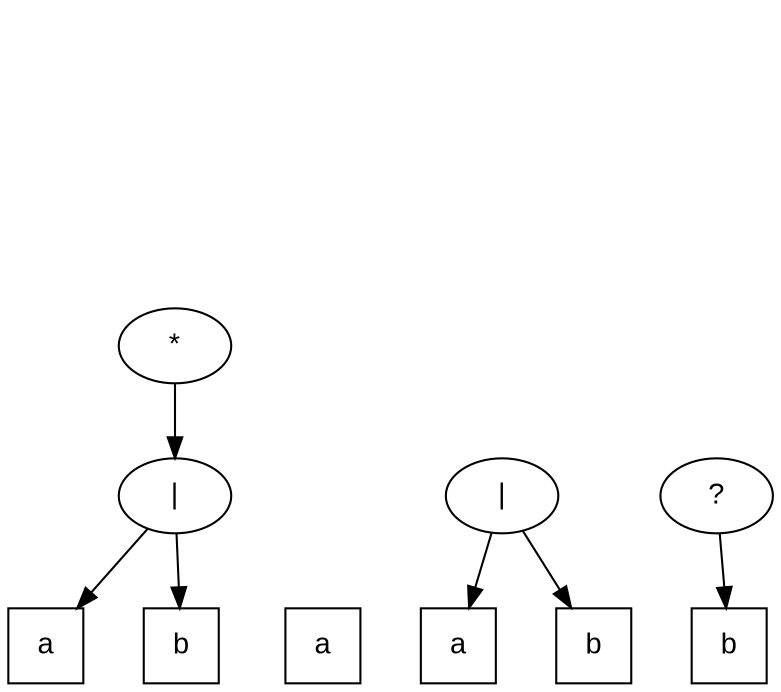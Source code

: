 digraph G {

  #ranksep=0.3;
  nodesep=0.4;
  node [fontname="Arial"]

  q0 -> q1 [style=invis];
  #q0 -> sepq1q5 [style=invis];
  #sepq1q5 [style=invis];
  q0 -> q4 [style=invis];
  q1 -> q3;
  q2 -> q0 [style=invis];
  q2 -> q5 [style=invis];


  q3 -> q6;
  q3 -> q7;
  q5 -> q8 [style=invis];
  #q5 -> sepq8q9 [style=invis];
  #sepq8q9 [style=invis];
  q5 -> q9 [style=invis];
  q8 -> q10;
  q8 -> q11;
  q9 -> q12;

  q0 [label="●"; style=invis];
  q1 [label="*"];
  q2 [label="●"; style=invis];
  q3 [label="|"];
  q4 [shape=square, label="a"];
  q5 [label="●"; style=invis];
  q6 [shape=square, label="a"];
  q7 [shape=square, label="b"];
  q8 [label="|"];
  q9 [label="?"];
  q10 [shape=square, label="a"];
  q11 [shape=square, label="b"];
  q12 [shape=square, label="b"];

  { rank=same; q6; q7; q4; q10; q11; q12 }
  { rank=same; q1 }

}
